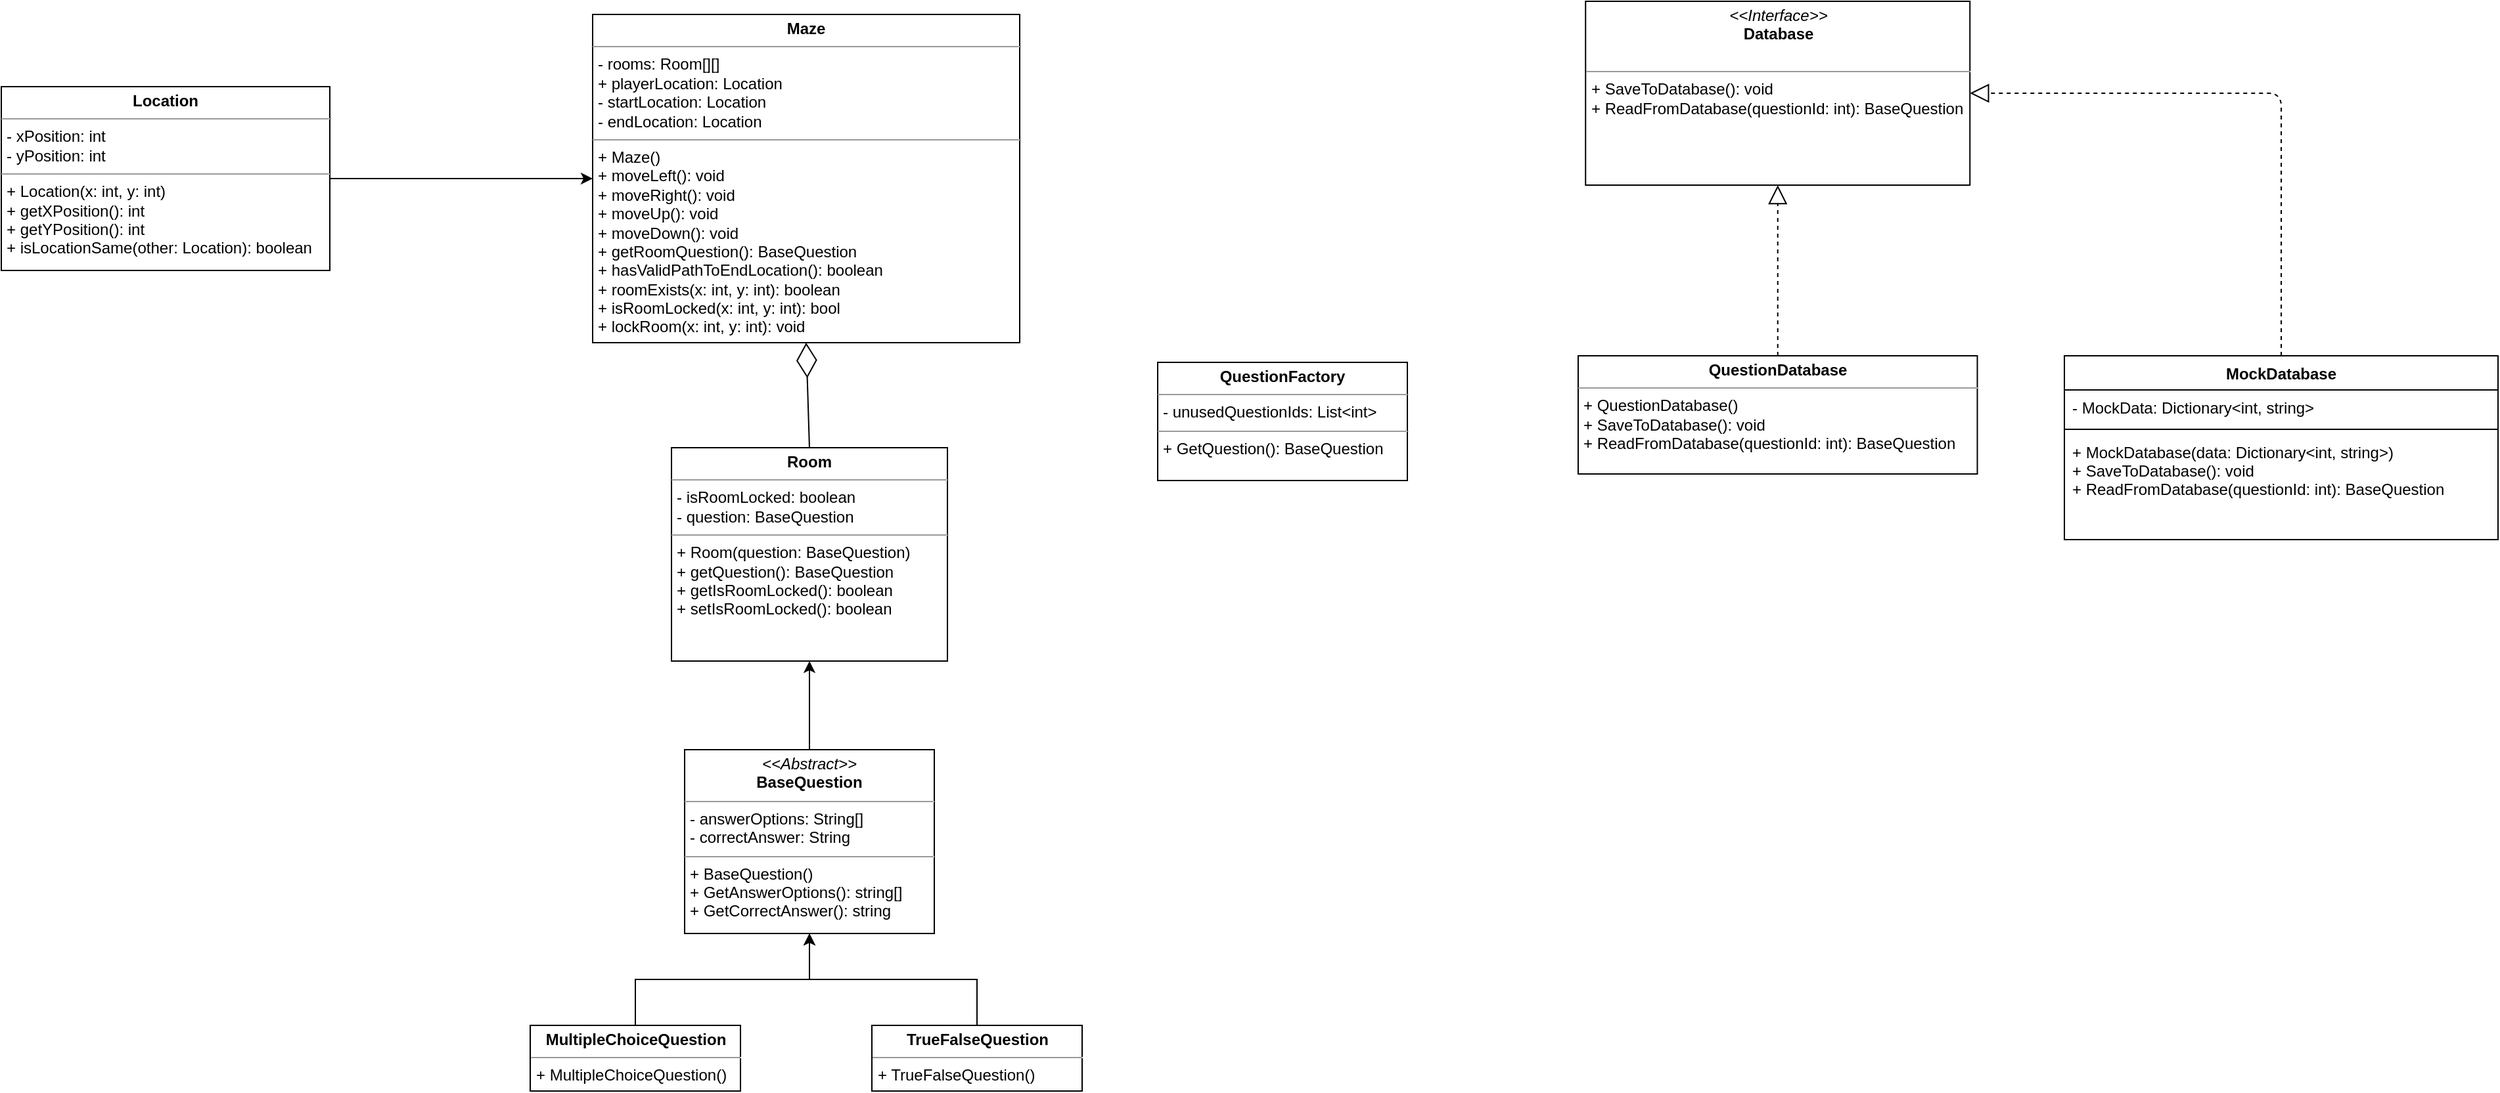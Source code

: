 <mxfile version="12.7.1" type="device"><diagram id="xwuMnHEY7SuqYYM_u29h" name="Page-1"><mxGraphModel dx="2861" dy="999" grid="1" gridSize="10" guides="1" tooltips="1" connect="1" arrows="1" fold="1" page="1" pageScale="1" pageWidth="850" pageHeight="1100" math="0" shadow="0"><root><mxCell id="0"/><mxCell id="1" parent="0"/><mxCell id="iRZkjl56fFsqKeZGFv-L-6" value="&lt;p style=&quot;margin: 0px ; margin-top: 4px ; text-align: center&quot;&gt;&lt;i&gt;&amp;lt;&amp;lt;Interface&amp;gt;&amp;gt;&lt;/i&gt;&lt;br&gt;&lt;b&gt;Database&lt;/b&gt;&lt;/p&gt;&lt;br&gt;&lt;hr size=&quot;1&quot;&gt;&lt;p style=&quot;margin: 0px ; margin-left: 4px&quot;&gt;+ SaveToDatabase(): void&lt;br&gt;+ ReadFromDatabase(questionId: int): BaseQuestion&lt;/p&gt;" style="verticalAlign=top;align=left;overflow=fill;fontSize=12;fontFamily=Helvetica;html=1;" vertex="1" parent="1"><mxGeometry x="935.62" y="90.0" width="292.5" height="140" as="geometry"/></mxCell><mxCell id="iRZkjl56fFsqKeZGFv-L-7" value="&lt;p style=&quot;margin: 0px ; margin-top: 4px ; text-align: center&quot;&gt;&lt;b&gt;QuestionDatabase&lt;/b&gt;&lt;/p&gt;&lt;hr size=&quot;1&quot;&gt;&lt;p style=&quot;margin: 0px ; margin-left: 4px&quot;&gt;&lt;/p&gt;&lt;p style=&quot;margin: 0px ; margin-left: 4px&quot;&gt;+ QuestionDatabase()&lt;/p&gt;&lt;p style=&quot;margin: 0px ; margin-left: 4px&quot;&gt;+ SaveToDatabase(): void&lt;br&gt;+ ReadFromDatabase(questionId: int): BaseQuestion&lt;br&gt;&lt;/p&gt;" style="verticalAlign=top;align=left;overflow=fill;fontSize=12;fontFamily=Helvetica;html=1;" vertex="1" parent="1"><mxGeometry x="929.99" y="360" width="303.75" height="90" as="geometry"/></mxCell><mxCell id="iRZkjl56fFsqKeZGFv-L-32" style="edgeStyle=orthogonalEdgeStyle;rounded=0;orthogonalLoop=1;jettySize=auto;html=1;exitX=0.5;exitY=0;exitDx=0;exitDy=0;entryX=0.5;entryY=1;entryDx=0;entryDy=0;" edge="1" parent="1" source="iRZkjl56fFsqKeZGFv-L-9" target="iRZkjl56fFsqKeZGFv-L-20"><mxGeometry relative="1" as="geometry"/></mxCell><mxCell id="iRZkjl56fFsqKeZGFv-L-9" value="&lt;p style=&quot;margin: 0px ; margin-top: 4px ; text-align: center&quot;&gt;&lt;i&gt;&amp;lt;&amp;lt;Abstract&amp;gt;&amp;gt;&lt;/i&gt;&lt;br&gt;&lt;b&gt;BaseQuestion&lt;/b&gt;&lt;/p&gt;&lt;hr size=&quot;1&quot;&gt;&lt;p style=&quot;margin: 0px 0px 0px 4px&quot;&gt;- answerOptions: String[]&lt;/p&gt;&lt;p style=&quot;margin: 0px 0px 0px 4px&quot;&gt;- correctAnswer: String&lt;/p&gt;&lt;hr size=&quot;1&quot;&gt;&lt;p style=&quot;margin: 0px ; margin-left: 4px&quot;&gt;+ BaseQuestion()&lt;/p&gt;&lt;p style=&quot;margin: 0px ; margin-left: 4px&quot;&gt;+ GetAnswerOptions(): string[]&lt;br&gt;+ GetCorrectAnswer(): string&lt;/p&gt;" style="verticalAlign=top;align=left;overflow=fill;fontSize=12;fontFamily=Helvetica;html=1;" vertex="1" parent="1"><mxGeometry x="250" y="660" width="190" height="140" as="geometry"/></mxCell><mxCell id="iRZkjl56fFsqKeZGFv-L-11" value="&lt;p style=&quot;margin: 0px ; margin-top: 4px ; text-align: center&quot;&gt;&lt;b&gt;Maze&lt;/b&gt;&lt;/p&gt;&lt;hr size=&quot;1&quot;&gt;&lt;p style=&quot;margin: 0px ; margin-left: 4px&quot;&gt;- rooms: Room[][]&lt;/p&gt;&lt;p style=&quot;margin: 0px ; margin-left: 4px&quot;&gt;+ playerLocation: Location&lt;br&gt;&lt;/p&gt;&lt;p style=&quot;margin: 0px ; margin-left: 4px&quot;&gt;- startLocation: Location&lt;/p&gt;&lt;p style=&quot;margin: 0px ; margin-left: 4px&quot;&gt;- endLocation: Location&lt;/p&gt;&lt;hr size=&quot;1&quot;&gt;&lt;p style=&quot;margin: 0px ; margin-left: 4px&quot;&gt;+ Maze()&lt;/p&gt;&lt;p style=&quot;margin: 0px ; margin-left: 4px&quot;&gt;+ moveLeft(): void&lt;/p&gt;&lt;p style=&quot;margin: 0px 0px 0px 4px&quot;&gt;+ moveRight(): void&lt;/p&gt;&lt;p style=&quot;margin: 0px 0px 0px 4px&quot;&gt;+ moveUp(): void&lt;/p&gt;&lt;p style=&quot;margin: 0px 0px 0px 4px&quot;&gt;+ moveDown(): void&lt;/p&gt;&lt;p style=&quot;margin: 0px 0px 0px 4px&quot;&gt;+ getRoomQuestion(): BaseQuestion&lt;/p&gt;&lt;p style=&quot;margin: 0px ; margin-left: 4px&quot;&gt;+ hasValidPathToEndLocation(): boolean&lt;/p&gt;&lt;p style=&quot;margin: 0px ; margin-left: 4px&quot;&gt;+ roomExists(x: int, y: int): boolean&lt;br&gt;&lt;/p&gt;&lt;p style=&quot;margin: 0px ; margin-left: 4px&quot;&gt;+ isRoomLocked(x: int, y: int): bool&lt;/p&gt;&lt;p style=&quot;margin: 0px ; margin-left: 4px&quot;&gt;+ lockRoom(x: int, y: int): void&lt;/p&gt;&lt;p style=&quot;margin: 0px ; margin-left: 4px&quot;&gt;&lt;br&gt;&lt;/p&gt;" style="verticalAlign=top;align=left;overflow=fill;fontSize=12;fontFamily=Helvetica;html=1;" vertex="1" parent="1"><mxGeometry x="180" y="100" width="325" height="250" as="geometry"/></mxCell><mxCell id="iRZkjl56fFsqKeZGFv-L-33" style="edgeStyle=orthogonalEdgeStyle;rounded=0;orthogonalLoop=1;jettySize=auto;html=1;exitX=1;exitY=0.5;exitDx=0;exitDy=0;entryX=0;entryY=0.5;entryDx=0;entryDy=0;" edge="1" parent="1" source="iRZkjl56fFsqKeZGFv-L-17" target="iRZkjl56fFsqKeZGFv-L-11"><mxGeometry relative="1" as="geometry"/></mxCell><mxCell id="iRZkjl56fFsqKeZGFv-L-17" value="&lt;p style=&quot;margin: 0px ; margin-top: 4px ; text-align: center&quot;&gt;&lt;b&gt;Location&lt;/b&gt;&lt;/p&gt;&lt;hr size=&quot;1&quot;&gt;&lt;p style=&quot;margin: 0px ; margin-left: 4px&quot;&gt;- xPosition: int&lt;/p&gt;&lt;p style=&quot;margin: 0px ; margin-left: 4px&quot;&gt;- yPosition: int&lt;/p&gt;&lt;hr size=&quot;1&quot;&gt;&lt;p style=&quot;margin: 0px ; margin-left: 4px&quot;&gt;&lt;span&gt;+ Location(x: int, y: int)&lt;/span&gt;&lt;/p&gt;&lt;p style=&quot;margin: 0px ; margin-left: 4px&quot;&gt;&lt;span&gt;+ getXPosition(): int&lt;/span&gt;&lt;br&gt;&lt;/p&gt;&lt;p style=&quot;margin: 0px ; margin-left: 4px&quot;&gt;+ getYPosition(): int&lt;/p&gt;&lt;p style=&quot;margin: 0px ; margin-left: 4px&quot;&gt;+ isLocationSame(other: Location): boolean&lt;br&gt;&lt;/p&gt;" style="verticalAlign=top;align=left;overflow=fill;fontSize=12;fontFamily=Helvetica;html=1;" vertex="1" parent="1"><mxGeometry x="-270" y="155" width="250" height="140" as="geometry"/></mxCell><mxCell id="iRZkjl56fFsqKeZGFv-L-20" value="&lt;p style=&quot;margin: 0px ; margin-top: 4px ; text-align: center&quot;&gt;&lt;b&gt;Room&lt;/b&gt;&lt;/p&gt;&lt;hr size=&quot;1&quot;&gt;&lt;p style=&quot;margin: 0px ; margin-left: 4px&quot;&gt;- isRoomLocked: boolean&lt;/p&gt;&lt;p style=&quot;margin: 0px ; margin-left: 4px&quot;&gt;- question: BaseQuestion&lt;/p&gt;&lt;hr size=&quot;1&quot;&gt;&lt;p style=&quot;margin: 0px ; margin-left: 4px&quot;&gt;+ Room(question: BaseQuestion)&lt;/p&gt;&lt;p style=&quot;margin: 0px ; margin-left: 4px&quot;&gt;+ getQuestion(): BaseQuestion&lt;/p&gt;&lt;p style=&quot;margin: 0px ; margin-left: 4px&quot;&gt;+ getIsRoomLocked(): boolean&lt;/p&gt;&lt;p style=&quot;margin: 0px ; margin-left: 4px&quot;&gt;+ setIsRoomLocked(): boolean&lt;/p&gt;" style="verticalAlign=top;align=left;overflow=fill;fontSize=12;fontFamily=Helvetica;html=1;" vertex="1" parent="1"><mxGeometry x="240" y="430" width="210" height="162.5" as="geometry"/></mxCell><mxCell id="iRZkjl56fFsqKeZGFv-L-29" style="edgeStyle=orthogonalEdgeStyle;rounded=0;orthogonalLoop=1;jettySize=auto;html=1;exitX=0.5;exitY=0;exitDx=0;exitDy=0;entryX=0.5;entryY=1;entryDx=0;entryDy=0;" edge="1" parent="1" source="iRZkjl56fFsqKeZGFv-L-24" target="iRZkjl56fFsqKeZGFv-L-9"><mxGeometry relative="1" as="geometry"/></mxCell><mxCell id="iRZkjl56fFsqKeZGFv-L-24" value="&lt;p style=&quot;margin: 0px ; margin-top: 4px ; text-align: center&quot;&gt;&lt;b&gt;MultipleChoiceQuestion&lt;/b&gt;&lt;/p&gt;&lt;hr size=&quot;1&quot;&gt;&lt;p style=&quot;margin: 0px ; margin-left: 4px&quot;&gt;&lt;span&gt;+ MultipleChoiceQuestion()&lt;/span&gt;&lt;br&gt;&lt;/p&gt;" style="verticalAlign=top;align=left;overflow=fill;fontSize=12;fontFamily=Helvetica;html=1;" vertex="1" parent="1"><mxGeometry x="132.5" y="870" width="160" height="50" as="geometry"/></mxCell><mxCell id="iRZkjl56fFsqKeZGFv-L-31" style="edgeStyle=orthogonalEdgeStyle;rounded=0;orthogonalLoop=1;jettySize=auto;html=1;exitX=0.5;exitY=0;exitDx=0;exitDy=0;entryX=0.5;entryY=1;entryDx=0;entryDy=0;" edge="1" parent="1" source="iRZkjl56fFsqKeZGFv-L-28" target="iRZkjl56fFsqKeZGFv-L-9"><mxGeometry relative="1" as="geometry"/></mxCell><mxCell id="iRZkjl56fFsqKeZGFv-L-28" value="&lt;p style=&quot;margin: 0px ; margin-top: 4px ; text-align: center&quot;&gt;&lt;b&gt;TrueFalseQuestion&lt;/b&gt;&lt;/p&gt;&lt;hr size=&quot;1&quot;&gt;&lt;p style=&quot;margin: 0px ; margin-left: 4px&quot;&gt;&lt;span&gt;+ TrueFalseQuestion()&lt;/span&gt;&lt;br&gt;&lt;/p&gt;" style="verticalAlign=top;align=left;overflow=fill;fontSize=12;fontFamily=Helvetica;html=1;" vertex="1" parent="1"><mxGeometry x="392.5" y="870" width="160" height="50" as="geometry"/></mxCell><mxCell id="iRZkjl56fFsqKeZGFv-L-38" value="&lt;p style=&quot;margin: 0px ; margin-top: 4px ; text-align: center&quot;&gt;&lt;b&gt;QuestionFactory&lt;/b&gt;&lt;/p&gt;&lt;hr size=&quot;1&quot;&gt;&lt;p style=&quot;margin: 0px ; margin-left: 4px&quot;&gt;- unusedQuestionIds: List&amp;lt;int&amp;gt;&lt;/p&gt;&lt;hr size=&quot;1&quot;&gt;&lt;p style=&quot;margin: 0px ; margin-left: 4px&quot;&gt;+ GetQuestion(): BaseQuestion&lt;/p&gt;" style="verticalAlign=top;align=left;overflow=fill;fontSize=12;fontFamily=Helvetica;html=1;" vertex="1" parent="1"><mxGeometry x="610" y="365" width="190" height="90" as="geometry"/></mxCell><mxCell id="iRZkjl56fFsqKeZGFv-L-40" value="MockDatabase" style="swimlane;fontStyle=1;align=center;verticalAlign=top;childLayout=stackLayout;horizontal=1;startSize=26;horizontalStack=0;resizeParent=1;resizeParentMax=0;resizeLast=0;collapsible=1;marginBottom=0;" vertex="1" parent="1"><mxGeometry x="1300" y="360" width="330" height="140" as="geometry"/></mxCell><mxCell id="iRZkjl56fFsqKeZGFv-L-41" value="- MockData: Dictionary&lt;int, string&gt;" style="text;strokeColor=none;fillColor=none;align=left;verticalAlign=top;spacingLeft=4;spacingRight=4;overflow=hidden;rotatable=0;points=[[0,0.5],[1,0.5]];portConstraint=eastwest;" vertex="1" parent="iRZkjl56fFsqKeZGFv-L-40"><mxGeometry y="26" width="330" height="26" as="geometry"/></mxCell><mxCell id="iRZkjl56fFsqKeZGFv-L-42" value="" style="line;strokeWidth=1;fillColor=none;align=left;verticalAlign=middle;spacingTop=-1;spacingLeft=3;spacingRight=3;rotatable=0;labelPosition=right;points=[];portConstraint=eastwest;" vertex="1" parent="iRZkjl56fFsqKeZGFv-L-40"><mxGeometry y="52" width="330" height="8" as="geometry"/></mxCell><mxCell id="iRZkjl56fFsqKeZGFv-L-43" value="+ MockDatabase(data: Dictionary&lt;int, string&gt;)&#10;+ SaveToDatabase(): void&#10;+ ReadFromDatabase(questionId: int): BaseQuestion" style="text;strokeColor=none;fillColor=none;align=left;verticalAlign=top;spacingLeft=4;spacingRight=4;overflow=hidden;rotatable=0;points=[[0,0.5],[1,0.5]];portConstraint=eastwest;" vertex="1" parent="iRZkjl56fFsqKeZGFv-L-40"><mxGeometry y="60" width="330" height="80" as="geometry"/></mxCell><mxCell id="iRZkjl56fFsqKeZGFv-L-45" value="" style="endArrow=block;dashed=1;endFill=0;endSize=12;html=1;exitX=0.5;exitY=0;exitDx=0;exitDy=0;entryX=0.5;entryY=1;entryDx=0;entryDy=0;" edge="1" parent="1" source="iRZkjl56fFsqKeZGFv-L-7" target="iRZkjl56fFsqKeZGFv-L-6"><mxGeometry width="160" relative="1" as="geometry"><mxPoint x="1030" y="530" as="sourcePoint"/><mxPoint x="1190" y="530" as="targetPoint"/></mxGeometry></mxCell><mxCell id="iRZkjl56fFsqKeZGFv-L-46" value="" style="endArrow=block;dashed=1;endFill=0;endSize=12;html=1;exitX=0.5;exitY=0;exitDx=0;exitDy=0;entryX=1;entryY=0.5;entryDx=0;entryDy=0;" edge="1" parent="1" source="iRZkjl56fFsqKeZGFv-L-40" target="iRZkjl56fFsqKeZGFv-L-6"><mxGeometry width="160" relative="1" as="geometry"><mxPoint x="1390" y="280" as="sourcePoint"/><mxPoint x="1550" y="280" as="targetPoint"/><Array as="points"><mxPoint x="1465" y="160"/></Array></mxGeometry></mxCell><mxCell id="iRZkjl56fFsqKeZGFv-L-47" value="" style="endArrow=diamondThin;endFill=0;endSize=24;html=1;exitX=0.5;exitY=0;exitDx=0;exitDy=0;entryX=0.5;entryY=1;entryDx=0;entryDy=0;" edge="1" parent="1" source="iRZkjl56fFsqKeZGFv-L-20" target="iRZkjl56fFsqKeZGFv-L-11"><mxGeometry width="160" relative="1" as="geometry"><mxPoint x="10" y="470" as="sourcePoint"/><mxPoint x="170" y="470" as="targetPoint"/></mxGeometry></mxCell></root></mxGraphModel></diagram></mxfile>